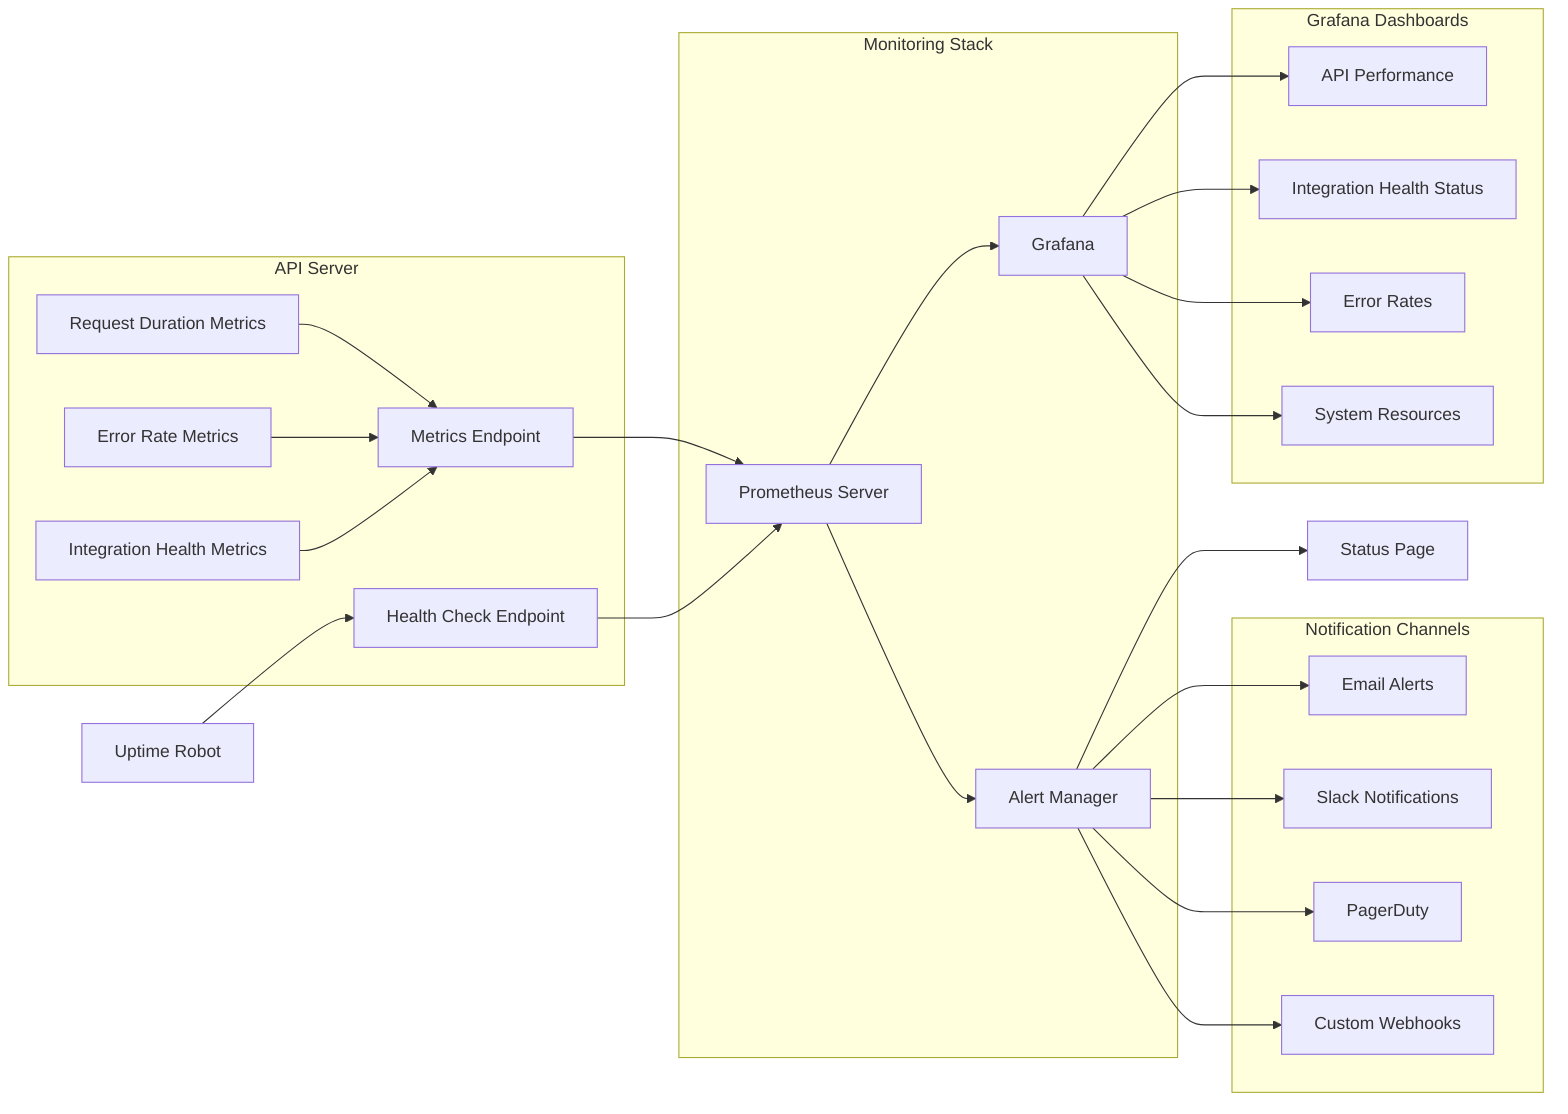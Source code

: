 flowchart LR
    %% API and Metrics Sources
    subgraph API[API Server]
        direction TB
        Metrics[Metrics Endpoint]
        HealthCheck[Health Check Endpoint]
        RequestMetrics[Request Duration Metrics]
        ErrorMetrics[Error Rate Metrics]
        IntegrationMetrics[Integration Health Metrics]
        
        RequestMetrics --> Metrics
        ErrorMetrics --> Metrics
        IntegrationMetrics --> Metrics
    end
    
    %% Monitoring Stack
    subgraph Monitoring[Monitoring Stack]
        direction TB
        Prometheus[Prometheus Server]
        Grafana[Grafana]
        AlertManager[Alert Manager]
        
        Prometheus --> Grafana
        Prometheus --> AlertManager
    end
    
    %% Notification Channels
    subgraph Notifications[Notification Channels]
        Email[Email Alerts]
        Slack[Slack Notifications]
        PagerDuty[PagerDuty]
        Webhook[Custom Webhooks]
    end
    
    %% Dashboard Types
    subgraph Dashboards[Grafana Dashboards]
        APIPerformance[API Performance]
        IntegrationHealth[Integration Health Status]
        ErrorRates[Error Rates]
        SystemResources[System Resources]
    end
    
    %% Connections
    Metrics --> Prometheus
    HealthCheck --> Prometheus
    
    AlertManager --> Email
    AlertManager --> Slack
    AlertManager --> PagerDuty
    AlertManager --> Webhook
    
    Grafana --> APIPerformance
    Grafana --> IntegrationHealth
    Grafana --> ErrorRates
    Grafana --> SystemResources
    
    %% External Monitoring
    UptimeRobot[Uptime Robot]
    StatusPage[Status Page]
    
    UptimeRobot --> HealthCheck
    AlertManager --> StatusPage